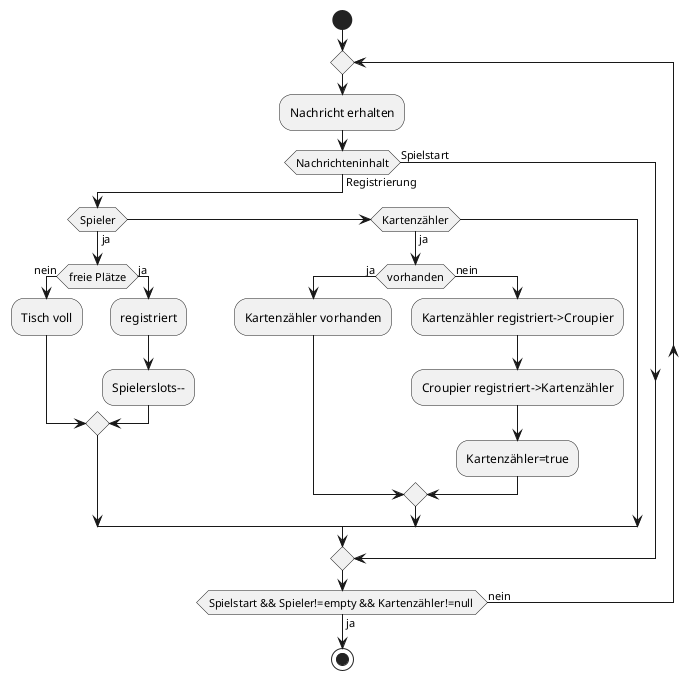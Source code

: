 @startuml Spielverlauf1
start
    '/:starte Croupier;
    repeat
        :Nachricht erhalten;
        if(Nachrichteninhalt) then (Registrierung)
            '/group registration
            if(Spieler) then (ja)
                if(freie Plätze) then (nein)
                    :Tisch voll;
                else (ja)
                    :registriert;
                    :Spielerslots--;
                endif
            elseif(Kartenzähler) then (ja)
                if(vorhanden) then (ja)
                    :Kartenzähler vorhanden;
                else(nein)
                    :Kartenzähler registriert->Croupier;
                    :Croupier registriert->Kartenzähler;
                    :Kartenzähler=true;
                endif
            endif
            '/end group
        else (Spielstart)
        endif
    repeat while (Spielstart && Spieler!=empty && Kartenzähler!=null ) is (nein) not (ja)
stop
@enduml